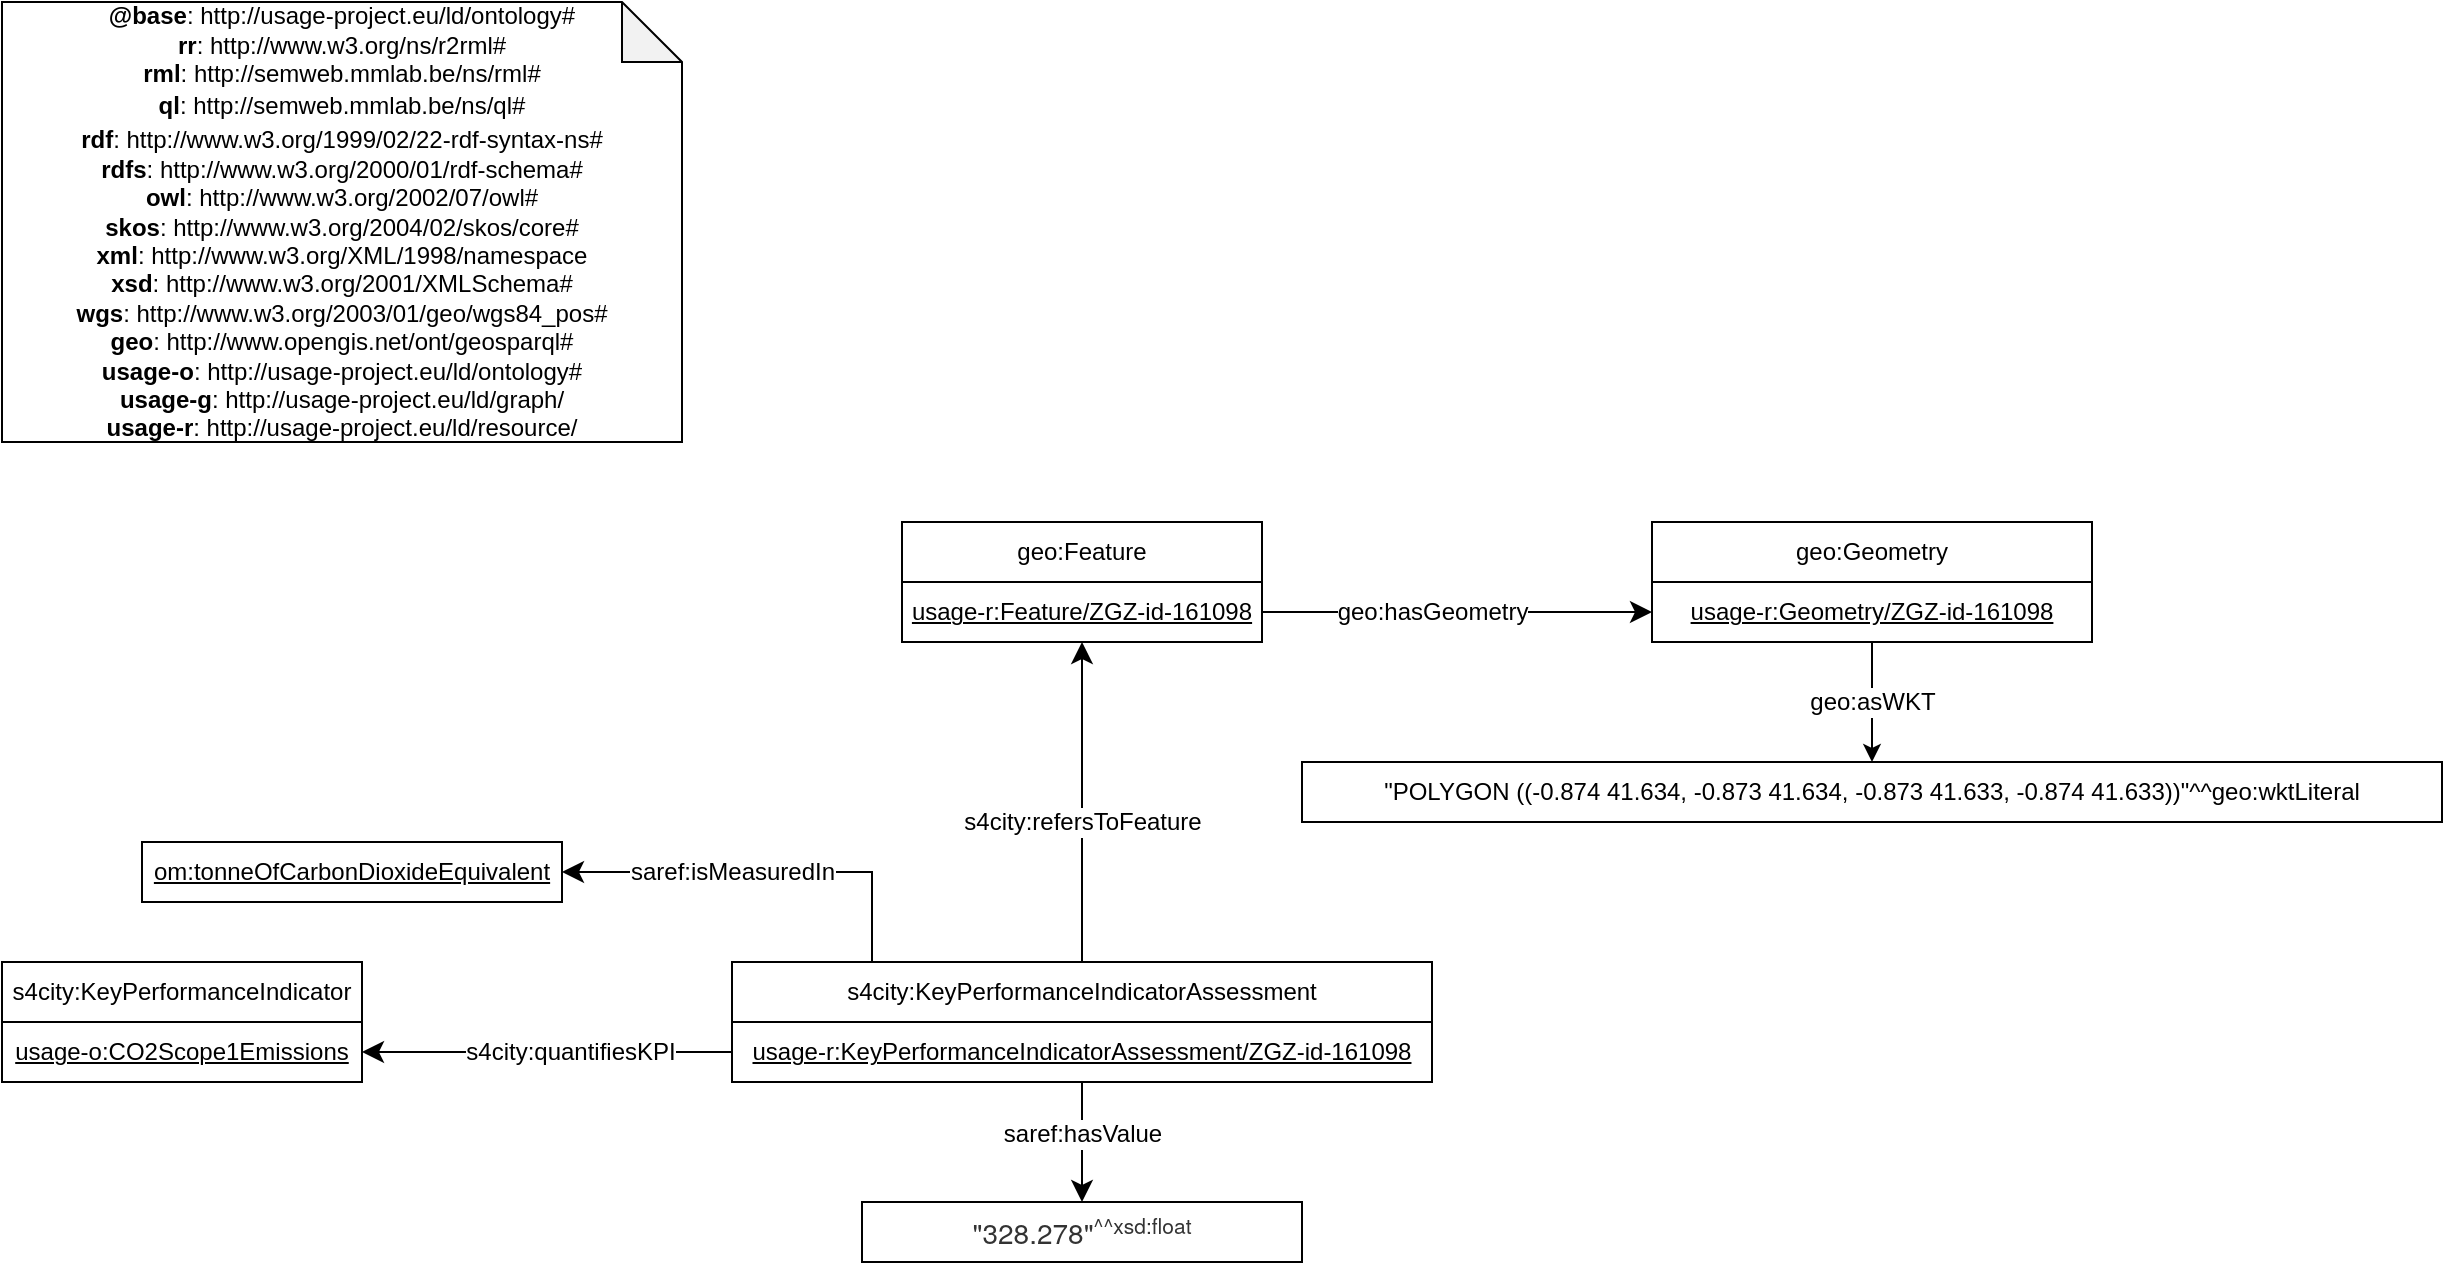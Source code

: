 <mxfile>
    <diagram id="6XrEltgbdX8RHELxGcuF" name="Page-1">
        <mxGraphModel dx="1616" dy="1431" grid="1" gridSize="10" guides="1" tooltips="1" connect="1" arrows="1" fold="1" page="1" pageScale="1" pageWidth="850" pageHeight="1100" math="0" shadow="0">
            <root>
                <mxCell id="0"/>
                <mxCell id="1" parent="0"/>
                <mxCell id="2" value="&lt;div&gt;&lt;b&gt;@base&lt;/b&gt;: http://usage-project.eu/ld/ontology#&lt;/div&gt;&lt;div&gt;&lt;b style=&quot;background-color: initial;&quot;&gt;rr&lt;/b&gt;&lt;span style=&quot;background-color: initial;&quot;&gt;: http://www.w3.org/ns/r2rml#&lt;/span&gt;&lt;br&gt;&lt;/div&gt;&lt;div&gt;&lt;div style=&quot;border-color: var(--border-color);&quot;&gt;&lt;b&gt;rml&lt;/b&gt;: http://semweb.mmlab.be/ns/rml#&lt;/div&gt;&lt;div style=&quot;border-color: var(--border-color);&quot;&gt;&lt;div style=&quot;line-height: 19px;&quot;&gt;&lt;div style=&quot;&quot;&gt;&lt;b&gt;ql&lt;/b&gt;: http://semweb.mmlab.be/ns/ql#&lt;/div&gt;&lt;div style=&quot;&quot;&gt;&lt;/div&gt;&lt;/div&gt;&lt;/div&gt;&lt;div style=&quot;border-color: var(--border-color);&quot;&gt;&lt;b&gt;rdf&lt;/b&gt;: http://www.w3.org/1999/02/22-rdf-syntax-ns#&lt;/div&gt;&lt;div style=&quot;border-color: var(--border-color);&quot;&gt;&lt;b&gt;rdfs&lt;/b&gt;: http://www.w3.org/2000/01/rdf-schema#&lt;/div&gt;&lt;div style=&quot;border-color: var(--border-color);&quot;&gt;&lt;span style=&quot;background-color: initial;&quot;&gt;&lt;b&gt;owl&lt;/b&gt;: http://www.w3.org/2002/07/owl#&lt;/span&gt;&lt;br&gt;&lt;/div&gt;&lt;div style=&quot;border-color: var(--border-color);&quot;&gt;&lt;b&gt;skos&lt;/b&gt;: http://www.w3.org/2004/02/skos/core#&lt;/div&gt;&lt;div style=&quot;border-color: var(--border-color);&quot;&gt;&lt;b&gt;xml&lt;/b&gt;: http://www.w3.org/XML/1998/namespace&lt;/div&gt;&lt;div style=&quot;border-color: var(--border-color);&quot;&gt;&lt;b&gt;xsd&lt;/b&gt;: http://www.w3.org/2001/XMLSchema#&lt;/div&gt;&lt;div style=&quot;border-color: var(--border-color);&quot;&gt;&lt;span style=&quot;background-color: initial;&quot;&gt;&lt;b&gt;wgs&lt;/b&gt;: http://www.w3.org/2003/01/geo/wgs84_pos#&lt;/span&gt;&lt;br&gt;&lt;/div&gt;&lt;div style=&quot;border-color: var(--border-color);&quot;&gt;&lt;b style=&quot;background-color: initial;&quot;&gt;geo&lt;/b&gt;&lt;span style=&quot;background-color: initial;&quot;&gt;: http://www.opengis.net/ont/geosparql#&lt;/span&gt;&lt;br&gt;&lt;/div&gt;&lt;div style=&quot;border-color: var(--border-color);&quot;&gt;&lt;div style=&quot;border-color: var(--border-color);&quot;&gt;&lt;b style=&quot;border-color: var(--border-color);&quot;&gt;usage-o&lt;/b&gt;: http://usage-project.eu/ld/ontology#&lt;/div&gt;&lt;/div&gt;&lt;div style=&quot;border-color: var(--border-color);&quot;&gt;&lt;span style=&quot;background-color: initial;&quot;&gt;&lt;b&gt;usage-g&lt;/b&gt;: http://usage-project.eu/ld/graph/&lt;/span&gt;&lt;br&gt;&lt;/div&gt;&lt;/div&gt;&lt;div style=&quot;border-color: var(--border-color);&quot;&gt;&lt;b style=&quot;border-color: var(--border-color);&quot;&gt;usage-r&lt;/b&gt;: http://usage-project.eu/ld/resource/&lt;span style=&quot;background-color: initial;&quot;&gt;&lt;br&gt;&lt;/span&gt;&lt;/div&gt;" style="shape=note;whiteSpace=wrap;html=1;backgroundOutline=1;darkOpacity=0.05;" parent="1" vertex="1">
                    <mxGeometry x="20" y="20" width="340" height="220" as="geometry"/>
                </mxCell>
                <mxCell id="3" value="usage-r:Geometry/ZGZ-id-161098" style="rounded=0;whiteSpace=wrap;html=1;snapToPoint=1;points=[[0.1,0],[0.2,0],[0.3,0],[0.4,0],[0.5,0],[0.6,0],[0.7,0],[0.8,0],[0.9,0],[0,0.1],[0,0.3],[0,0.5],[0,0.7],[0,0.9],[0.1,1],[0.2,1],[0.3,1],[0.4,1],[0.5,1],[0.6,1],[0.7,1],[0.8,1],[0.9,1],[1,0.1],[1,0.3],[1,0.5],[1,0.7],[1,0.9]];fontStyle=4" parent="1" vertex="1">
                    <mxGeometry x="845" y="310" width="220" height="30" as="geometry"/>
                </mxCell>
                <mxCell id="4" value="geo:Geometry" style="rounded=0;whiteSpace=wrap;html=1;snapToPoint=1;points=[[0.1,0],[0.2,0],[0.3,0],[0.4,0],[0.5,0],[0.6,0],[0.7,0],[0.8,0],[0.9,0],[0,0.1],[0,0.3],[0,0.5],[0,0.7],[0,0.9],[0.1,1],[0.2,1],[0.3,1],[0.4,1],[0.5,1],[0.6,1],[0.7,1],[0.8,1],[0.9,1],[1,0.1],[1,0.3],[1,0.5],[1,0.7],[1,0.9]];" parent="1" vertex="1">
                    <mxGeometry x="845" y="280" width="220" height="30" as="geometry"/>
                </mxCell>
                <mxCell id="5" value="&quot;POLYGON ((-0.874 41.634, -0.873 41.634, -0.873 41.633, -0.874 41.633))&quot;^^geo:wktLiteral" style="rounded=0;whiteSpace=wrap;html=1;snapToPoint=1;" parent="1" vertex="1">
                    <mxGeometry x="670" y="400" width="570" height="30" as="geometry"/>
                </mxCell>
                <mxCell id="6" value="geo:asWKT" style="edgeStyle=orthogonalEdgeStyle;rounded=0;orthogonalLoop=1;jettySize=auto;html=1;exitX=0.5;exitY=1;exitDx=0;exitDy=0;fontSize=12;entryX=0.5;entryY=0;entryDx=0;entryDy=0;" parent="1" source="3" target="5" edge="1">
                    <mxGeometry relative="1" as="geometry">
                        <mxPoint x="1085" y="325.0" as="sourcePoint"/>
                    </mxGeometry>
                </mxCell>
                <mxCell id="7" value="&lt;u&gt;usage-r:Feature/ZGZ-id-161098&lt;/u&gt;" style="rounded=0;whiteSpace=wrap;html=1;snapToPoint=1;points=[[0.1,0],[0.2,0],[0.3,0],[0.4,0],[0.5,0],[0.6,0],[0.7,0],[0.8,0],[0.9,0],[0,0.1],[0,0.3],[0,0.5],[0,0.7],[0,0.9],[0.1,1],[0.2,1],[0.3,1],[0.4,1],[0.5,1],[0.6,1],[0.7,1],[0.8,1],[0.9,1],[1,0.1],[1,0.3],[1,0.5],[1,0.7],[1,0.9]];" vertex="1" parent="1">
                    <mxGeometry x="470" y="310" width="180" height="30" as="geometry"/>
                </mxCell>
                <mxCell id="9" value="" style="endArrow=classic;html=1;exitX=1;exitY=0.5;exitDx=0;exitDy=0;entryX=0;entryY=0.5;entryDx=0;entryDy=0;endSize=8;" edge="1" parent="1" source="7" target="3">
                    <mxGeometry width="50" height="50" relative="1" as="geometry">
                        <mxPoint x="543.0" y="345" as="sourcePoint"/>
                        <mxPoint x="710" y="335.5" as="targetPoint"/>
                    </mxGeometry>
                </mxCell>
                <mxCell id="10" value="&lt;div&gt;geo:hasGeometry&lt;/div&gt;" style="text;html=1;align=center;verticalAlign=middle;resizable=0;points=[];labelBackgroundColor=#ffffff;" vertex="1" connectable="0" parent="9">
                    <mxGeometry x="-0.127" relative="1" as="geometry">
                        <mxPoint as="offset"/>
                    </mxGeometry>
                </mxCell>
                <mxCell id="11" value="geo:Feature" style="rounded=0;whiteSpace=wrap;html=1;snapToPoint=1;points=[[0.1,0],[0.2,0],[0.3,0],[0.4,0],[0.5,0],[0.6,0],[0.7,0],[0.8,0],[0.9,0],[0,0.1],[0,0.3],[0,0.5],[0,0.7],[0,0.9],[0.1,1],[0.2,1],[0.3,1],[0.4,1],[0.5,1],[0.6,1],[0.7,1],[0.8,1],[0.9,1],[1,0.1],[1,0.3],[1,0.5],[1,0.7],[1,0.9]];" vertex="1" parent="1">
                    <mxGeometry x="470" y="280" width="180" height="30" as="geometry"/>
                </mxCell>
                <mxCell id="12" value="&lt;u&gt;usage-r:KeyPerformanceIndicatorAssessment/ZGZ-id-161098&lt;/u&gt;" style="rounded=0;whiteSpace=wrap;html=1;snapToPoint=1;points=[[0.1,0],[0.2,0],[0.3,0],[0.4,0],[0.5,0],[0.6,0],[0.7,0],[0.8,0],[0.9,0],[0,0.1],[0,0.3],[0,0.5],[0,0.7],[0,0.9],[0.1,1],[0.2,1],[0.3,1],[0.4,1],[0.5,1],[0.6,1],[0.7,1],[0.8,1],[0.9,1],[1,0.1],[1,0.3],[1,0.5],[1,0.7],[1,0.9]];" vertex="1" parent="1">
                    <mxGeometry x="385" y="530" width="350" height="30" as="geometry"/>
                </mxCell>
                <mxCell id="13" value="" style="endArrow=classic;html=1;exitX=0.5;exitY=0;exitDx=0;exitDy=0;entryX=0.5;entryY=1;entryDx=0;entryDy=0;endSize=8;" edge="1" source="15" parent="1" target="7">
                    <mxGeometry width="50" height="50" relative="1" as="geometry">
                        <mxPoint x="543.0" y="605" as="sourcePoint"/>
                        <mxPoint x="845" y="585" as="targetPoint"/>
                    </mxGeometry>
                </mxCell>
                <mxCell id="14" value="&lt;div&gt;s4city:refersToFeature&lt;/div&gt;" style="text;html=1;align=center;verticalAlign=middle;resizable=0;points=[];labelBackgroundColor=#ffffff;" vertex="1" connectable="0" parent="13">
                    <mxGeometry x="-0.127" relative="1" as="geometry">
                        <mxPoint as="offset"/>
                    </mxGeometry>
                </mxCell>
                <mxCell id="15" value="s4city:KeyPerformanceIndicatorAssessment" style="rounded=0;whiteSpace=wrap;html=1;snapToPoint=1;points=[[0.1,0],[0.2,0],[0.3,0],[0.4,0],[0.5,0],[0.6,0],[0.7,0],[0.8,0],[0.9,0],[0,0.1],[0,0.3],[0,0.5],[0,0.7],[0,0.9],[0.1,1],[0.2,1],[0.3,1],[0.4,1],[0.5,1],[0.6,1],[0.7,1],[0.8,1],[0.9,1],[1,0.1],[1,0.3],[1,0.5],[1,0.7],[1,0.9]];" vertex="1" parent="1">
                    <mxGeometry x="385" y="500" width="350" height="30" as="geometry"/>
                </mxCell>
                <mxCell id="16" value="&lt;u&gt;usage-o:CO2Scope1Emissions&lt;/u&gt;" style="rounded=0;whiteSpace=wrap;html=1;snapToPoint=1;points=[[0.1,0],[0.2,0],[0.3,0],[0.4,0],[0.5,0],[0.6,0],[0.7,0],[0.8,0],[0.9,0],[0,0.1],[0,0.3],[0,0.5],[0,0.7],[0,0.9],[0.1,1],[0.2,1],[0.3,1],[0.4,1],[0.5,1],[0.6,1],[0.7,1],[0.8,1],[0.9,1],[1,0.1],[1,0.3],[1,0.5],[1,0.7],[1,0.9]];" vertex="1" parent="1">
                    <mxGeometry x="20" y="530" width="180" height="30" as="geometry"/>
                </mxCell>
                <mxCell id="17" value="" style="endArrow=classic;html=1;entryX=1;entryY=0.5;entryDx=0;entryDy=0;endSize=8;exitX=0;exitY=0.5;exitDx=0;exitDy=0;" edge="1" parent="1" source="12" target="16">
                    <mxGeometry width="50" height="50" relative="1" as="geometry">
                        <mxPoint x="370" y="640" as="sourcePoint"/>
                        <mxPoint x="375" y="545" as="targetPoint"/>
                    </mxGeometry>
                </mxCell>
                <mxCell id="18" value="&lt;div&gt;s4city:quantifiesKPI&lt;/div&gt;" style="text;html=1;align=center;verticalAlign=middle;resizable=0;points=[];labelBackgroundColor=#ffffff;" vertex="1" connectable="0" parent="17">
                    <mxGeometry x="-0.127" relative="1" as="geometry">
                        <mxPoint as="offset"/>
                    </mxGeometry>
                </mxCell>
                <mxCell id="19" value="s4city:KeyPerformanceIndicator" style="rounded=0;whiteSpace=wrap;html=1;snapToPoint=1;points=[[0.1,0],[0.2,0],[0.3,0],[0.4,0],[0.5,0],[0.6,0],[0.7,0],[0.8,0],[0.9,0],[0,0.1],[0,0.3],[0,0.5],[0,0.7],[0,0.9],[0.1,1],[0.2,1],[0.3,1],[0.4,1],[0.5,1],[0.6,1],[0.7,1],[0.8,1],[0.9,1],[1,0.1],[1,0.3],[1,0.5],[1,0.7],[1,0.9]];" vertex="1" parent="1">
                    <mxGeometry x="20" y="500" width="180" height="30" as="geometry"/>
                </mxCell>
                <mxCell id="20" value="&lt;u&gt;om:tonneOfCarbonDioxideEquivalent&lt;/u&gt;" style="rounded=0;whiteSpace=wrap;html=1;snapToPoint=1;points=[[0.1,0],[0.2,0],[0.3,0],[0.4,0],[0.5,0],[0.6,0],[0.7,0],[0.8,0],[0.9,0],[0,0.1],[0,0.3],[0,0.5],[0,0.7],[0,0.9],[0.1,1],[0.2,1],[0.3,1],[0.4,1],[0.5,1],[0.6,1],[0.7,1],[0.8,1],[0.9,1],[1,0.1],[1,0.3],[1,0.5],[1,0.7],[1,0.9]];" vertex="1" parent="1">
                    <mxGeometry x="90" y="440" width="210" height="30" as="geometry"/>
                </mxCell>
                <mxCell id="21" value="" style="endArrow=classic;html=1;exitX=0.2;exitY=0;exitDx=0;exitDy=0;entryX=1;entryY=0.5;entryDx=0;entryDy=0;endSize=8;edgeStyle=orthogonalEdgeStyle;rounded=0;" edge="1" source="15" parent="1" target="20">
                    <mxGeometry width="50" height="50" relative="1" as="geometry">
                        <mxPoint x="153.0" y="450" as="sourcePoint"/>
                        <mxPoint x="455" y="430" as="targetPoint"/>
                    </mxGeometry>
                </mxCell>
                <mxCell id="22" value="&lt;div&gt;saref:isMeasuredIn&lt;/div&gt;" style="text;html=1;align=center;verticalAlign=middle;resizable=0;points=[];labelBackgroundColor=#ffffff;" vertex="1" connectable="0" parent="21">
                    <mxGeometry x="-0.127" relative="1" as="geometry">
                        <mxPoint x="-28" as="offset"/>
                    </mxGeometry>
                </mxCell>
                <mxCell id="25" value="" style="endArrow=classic;html=1;exitX=0.5;exitY=1;exitDx=0;exitDy=0;endSize=8;entryX=0.5;entryY=0;entryDx=0;entryDy=0;" edge="1" source="12" parent="1" target="28">
                    <mxGeometry width="50" height="50" relative="1" as="geometry">
                        <mxPoint x="533.0" y="735" as="sourcePoint"/>
                        <mxPoint x="560" y="640" as="targetPoint"/>
                    </mxGeometry>
                </mxCell>
                <mxCell id="26" value="&lt;div&gt;saref:hasValue&lt;/div&gt;" style="text;html=1;align=center;verticalAlign=middle;resizable=0;points=[];labelBackgroundColor=#ffffff;" vertex="1" connectable="0" parent="25">
                    <mxGeometry x="-0.127" relative="1" as="geometry">
                        <mxPoint as="offset"/>
                    </mxGeometry>
                </mxCell>
                <mxCell id="28" value="&lt;span style=&quot;color: rgb(51, 51, 51); font-family: &amp;quot;Helvetica Neue&amp;quot;, Helvetica, Arial, sans-serif; font-size: 14px; text-align: start; background-color: rgb(255, 255, 255);&quot;&gt;&quot;328.278&quot;&lt;/span&gt;&lt;span style=&quot;box-sizing: border-box; font-size: 10.5px; line-height: 0; position: relative; vertical-align: baseline; top: -0.5em; color: rgb(51, 51, 51); font-family: &amp;quot;Helvetica Neue&amp;quot;, Helvetica, Arial, sans-serif; text-align: start; background-color: rgb(255, 255, 255);&quot;&gt;^^xsd:float&lt;/span&gt;" style="rounded=0;whiteSpace=wrap;html=1;snapToPoint=1;" vertex="1" parent="1">
                    <mxGeometry x="450" y="620" width="220" height="30" as="geometry"/>
                </mxCell>
            </root>
        </mxGraphModel>
    </diagram>
</mxfile>
